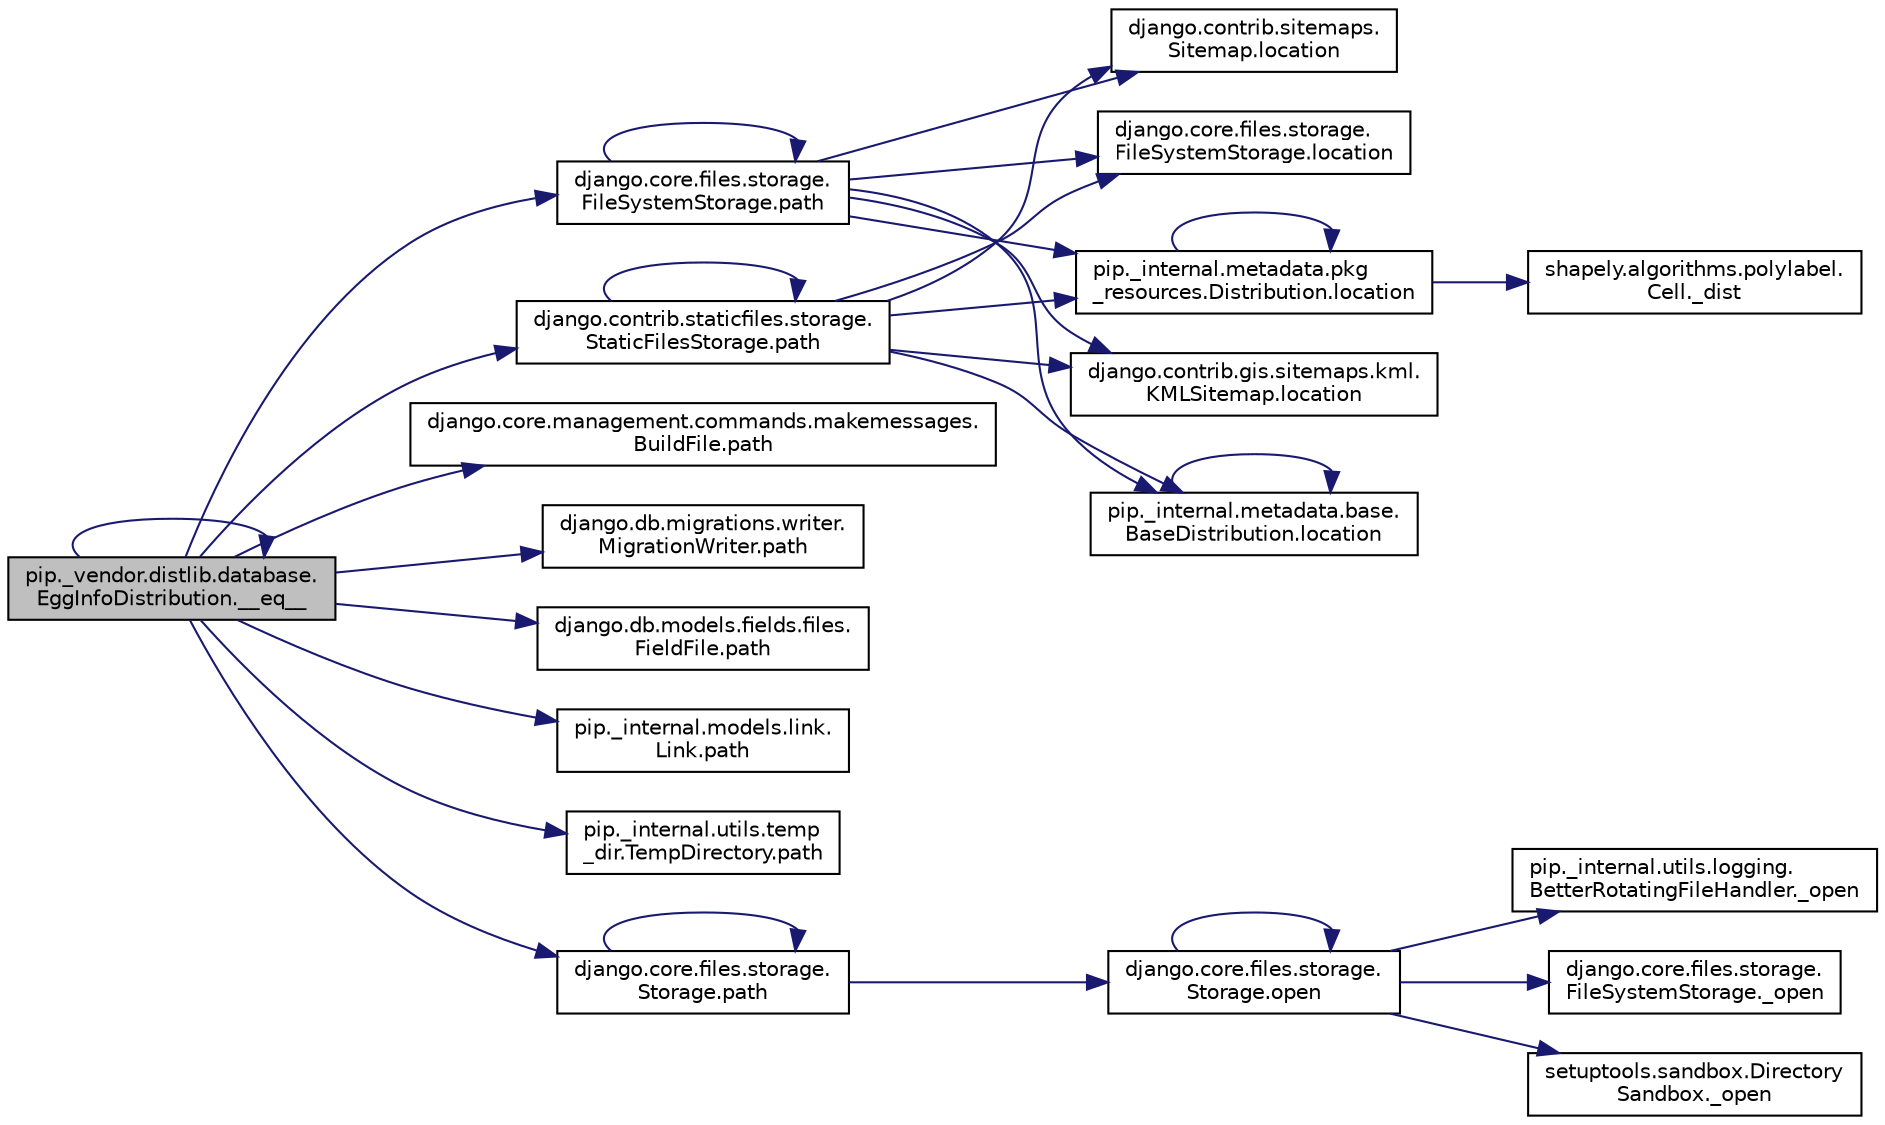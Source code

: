 digraph "pip._vendor.distlib.database.EggInfoDistribution.__eq__"
{
 // LATEX_PDF_SIZE
  edge [fontname="Helvetica",fontsize="10",labelfontname="Helvetica",labelfontsize="10"];
  node [fontname="Helvetica",fontsize="10",shape=record];
  rankdir="LR";
  Node1 [label="pip._vendor.distlib.database.\lEggInfoDistribution.__eq__",height=0.2,width=0.4,color="black", fillcolor="grey75", style="filled", fontcolor="black",tooltip=" "];
  Node1 -> Node1 [color="midnightblue",fontsize="10",style="solid",fontname="Helvetica"];
  Node1 -> Node2 [color="midnightblue",fontsize="10",style="solid",fontname="Helvetica"];
  Node2 [label="django.core.files.storage.\lFileSystemStorage.path",height=0.2,width=0.4,color="black", fillcolor="white", style="filled",URL="$db/da8/classdjango_1_1core_1_1files_1_1storage_1_1_file_system_storage.html#a0720d398ae6ba15a3e95148f61fb27f6",tooltip=" "];
  Node2 -> Node3 [color="midnightblue",fontsize="10",style="solid",fontname="Helvetica"];
  Node3 [label="pip._internal.metadata.base.\lBaseDistribution.location",height=0.2,width=0.4,color="black", fillcolor="white", style="filled",URL="$d7/d34/classpip_1_1__internal_1_1metadata_1_1base_1_1_base_distribution.html#af41d226a9fda04459c2e55c71152b3b0",tooltip=" "];
  Node3 -> Node3 [color="midnightblue",fontsize="10",style="solid",fontname="Helvetica"];
  Node2 -> Node4 [color="midnightblue",fontsize="10",style="solid",fontname="Helvetica"];
  Node4 [label="django.contrib.sitemaps.\lSitemap.location",height=0.2,width=0.4,color="black", fillcolor="white", style="filled",URL="$db/d3f/classdjango_1_1contrib_1_1sitemaps_1_1_sitemap.html#a6656a296dc75fbf23d31fc147e0baf1e",tooltip=" "];
  Node2 -> Node5 [color="midnightblue",fontsize="10",style="solid",fontname="Helvetica"];
  Node5 [label="django.core.files.storage.\lFileSystemStorage.location",height=0.2,width=0.4,color="black", fillcolor="white", style="filled",URL="$db/da8/classdjango_1_1core_1_1files_1_1storage_1_1_file_system_storage.html#a46b1cf5ad2dde33a4008c74153271dbf",tooltip=" "];
  Node2 -> Node6 [color="midnightblue",fontsize="10",style="solid",fontname="Helvetica"];
  Node6 [label="pip._internal.metadata.pkg\l_resources.Distribution.location",height=0.2,width=0.4,color="black", fillcolor="white", style="filled",URL="$dc/df0/classpip_1_1__internal_1_1metadata_1_1pkg__resources_1_1_distribution.html#a0f2f12c49a237ef615c9763d10b66e6b",tooltip=" "];
  Node6 -> Node7 [color="midnightblue",fontsize="10",style="solid",fontname="Helvetica"];
  Node7 [label="shapely.algorithms.polylabel.\lCell._dist",height=0.2,width=0.4,color="black", fillcolor="white", style="filled",URL="$d0/dde/classshapely_1_1algorithms_1_1polylabel_1_1_cell.html#ac2b9efc80ea3b242a7c5cbaa8e0d1910",tooltip=" "];
  Node6 -> Node6 [color="midnightblue",fontsize="10",style="solid",fontname="Helvetica"];
  Node2 -> Node8 [color="midnightblue",fontsize="10",style="solid",fontname="Helvetica"];
  Node8 [label="django.contrib.gis.sitemaps.kml.\lKMLSitemap.location",height=0.2,width=0.4,color="black", fillcolor="white", style="filled",URL="$d0/dea/classdjango_1_1contrib_1_1gis_1_1sitemaps_1_1kml_1_1_k_m_l_sitemap.html#acb74a01c84fbf2669af50584c1a7afe0",tooltip=" "];
  Node2 -> Node2 [color="midnightblue",fontsize="10",style="solid",fontname="Helvetica"];
  Node1 -> Node9 [color="midnightblue",fontsize="10",style="solid",fontname="Helvetica"];
  Node9 [label="django.core.management.commands.makemessages.\lBuildFile.path",height=0.2,width=0.4,color="black", fillcolor="white", style="filled",URL="$d9/d7e/classdjango_1_1core_1_1management_1_1commands_1_1makemessages_1_1_build_file.html#ae5fae86bbb96ff1d0dd84996f79f75b1",tooltip=" "];
  Node1 -> Node10 [color="midnightblue",fontsize="10",style="solid",fontname="Helvetica"];
  Node10 [label="django.db.migrations.writer.\lMigrationWriter.path",height=0.2,width=0.4,color="black", fillcolor="white", style="filled",URL="$db/ddf/classdjango_1_1db_1_1migrations_1_1writer_1_1_migration_writer.html#aebead8ed3144ce844c82c6645c0e1c8f",tooltip=" "];
  Node1 -> Node11 [color="midnightblue",fontsize="10",style="solid",fontname="Helvetica"];
  Node11 [label="django.db.models.fields.files.\lFieldFile.path",height=0.2,width=0.4,color="black", fillcolor="white", style="filled",URL="$d8/d02/classdjango_1_1db_1_1models_1_1fields_1_1files_1_1_field_file.html#acf6db854742b9cd3a96deed595bbb916",tooltip=" "];
  Node1 -> Node12 [color="midnightblue",fontsize="10",style="solid",fontname="Helvetica"];
  Node12 [label="pip._internal.models.link.\lLink.path",height=0.2,width=0.4,color="black", fillcolor="white", style="filled",URL="$de/da5/classpip_1_1__internal_1_1models_1_1link_1_1_link.html#a30f454216dcb615e3ed986238490f180",tooltip=" "];
  Node1 -> Node13 [color="midnightblue",fontsize="10",style="solid",fontname="Helvetica"];
  Node13 [label="pip._internal.utils.temp\l_dir.TempDirectory.path",height=0.2,width=0.4,color="black", fillcolor="white", style="filled",URL="$d8/d0b/classpip_1_1__internal_1_1utils_1_1temp__dir_1_1_temp_directory.html#a4254ada0d1dd48d528785750384678e8",tooltip=" "];
  Node1 -> Node14 [color="midnightblue",fontsize="10",style="solid",fontname="Helvetica"];
  Node14 [label="django.contrib.staticfiles.storage.\lStaticFilesStorage.path",height=0.2,width=0.4,color="black", fillcolor="white", style="filled",URL="$de/db9/classdjango_1_1contrib_1_1staticfiles_1_1storage_1_1_static_files_storage.html#a05b94710221f618ad88b3803a0ff5bde",tooltip=" "];
  Node14 -> Node5 [color="midnightblue",fontsize="10",style="solid",fontname="Helvetica"];
  Node14 -> Node4 [color="midnightblue",fontsize="10",style="solid",fontname="Helvetica"];
  Node14 -> Node8 [color="midnightblue",fontsize="10",style="solid",fontname="Helvetica"];
  Node14 -> Node3 [color="midnightblue",fontsize="10",style="solid",fontname="Helvetica"];
  Node14 -> Node6 [color="midnightblue",fontsize="10",style="solid",fontname="Helvetica"];
  Node14 -> Node14 [color="midnightblue",fontsize="10",style="solid",fontname="Helvetica"];
  Node1 -> Node15 [color="midnightblue",fontsize="10",style="solid",fontname="Helvetica"];
  Node15 [label="django.core.files.storage.\lStorage.path",height=0.2,width=0.4,color="black", fillcolor="white", style="filled",URL="$dc/dad/classdjango_1_1core_1_1files_1_1storage_1_1_storage.html#a17377b94f5001b6066439509777a1ac8",tooltip=" "];
  Node15 -> Node16 [color="midnightblue",fontsize="10",style="solid",fontname="Helvetica"];
  Node16 [label="django.core.files.storage.\lStorage.open",height=0.2,width=0.4,color="black", fillcolor="white", style="filled",URL="$dc/dad/classdjango_1_1core_1_1files_1_1storage_1_1_storage.html#a028d8940cf2b7ecd8bfb1aa29a4c7469",tooltip=" "];
  Node16 -> Node17 [color="midnightblue",fontsize="10",style="solid",fontname="Helvetica"];
  Node17 [label="pip._internal.utils.logging.\lBetterRotatingFileHandler._open",height=0.2,width=0.4,color="black", fillcolor="white", style="filled",URL="$dc/d18/classpip_1_1__internal_1_1utils_1_1logging_1_1_better_rotating_file_handler.html#ac4892e282506458efbbed6db8c2153f4",tooltip=" "];
  Node16 -> Node18 [color="midnightblue",fontsize="10",style="solid",fontname="Helvetica"];
  Node18 [label="django.core.files.storage.\lFileSystemStorage._open",height=0.2,width=0.4,color="black", fillcolor="white", style="filled",URL="$db/da8/classdjango_1_1core_1_1files_1_1storage_1_1_file_system_storage.html#a99786de14535b82e3d4a97c9e492cf42",tooltip=" "];
  Node16 -> Node19 [color="midnightblue",fontsize="10",style="solid",fontname="Helvetica"];
  Node19 [label="setuptools.sandbox.Directory\lSandbox._open",height=0.2,width=0.4,color="black", fillcolor="white", style="filled",URL="$d2/d0b/classsetuptools_1_1sandbox_1_1_directory_sandbox.html#adb2e5fcbaf5a165c2bd6acb21a879bfc",tooltip=" "];
  Node16 -> Node16 [color="midnightblue",fontsize="10",style="solid",fontname="Helvetica"];
  Node15 -> Node15 [color="midnightblue",fontsize="10",style="solid",fontname="Helvetica"];
}
